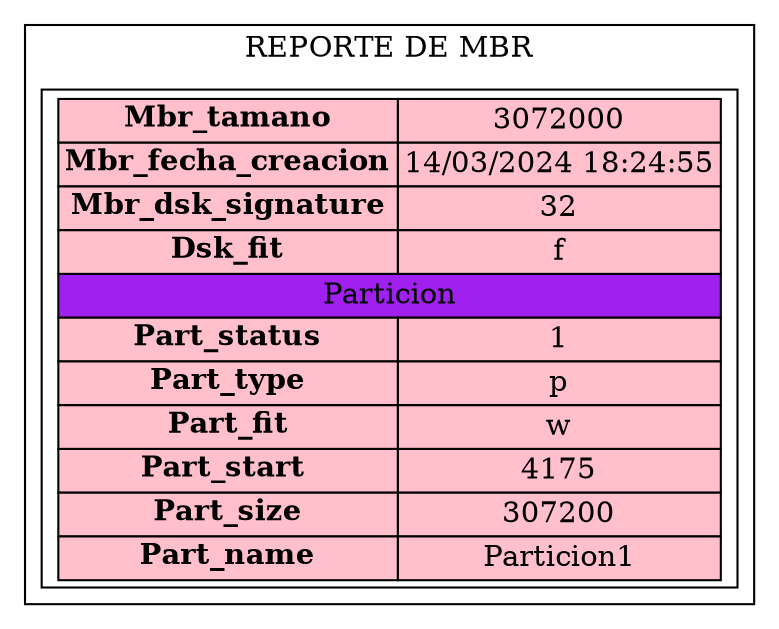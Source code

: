 digraph G{
subgraph cluster{
label="REPORTE DE MBR"
tbl[shape=box,label=<
<table border='0' cellborder='1' cellspacing='0' width='300'  height='200' >
<tr> <td width='150' bgcolor="pink"><b>Mbr_tamano</b></td><td width='150' bgcolor="pink">3072000</td>  </tr>
<tr>  <td bgcolor="pink"><b>Mbr_fecha_creacion</b></td><td bgcolor="pink">14/03/2024 18:24:55</td>  </tr>
<tr>  <td bgcolor="pink"><b>Mbr_dsk_signature</b></td><td bgcolor="pink">32</td>  </tr>
<tr>  <td bgcolor="pink"><b>Dsk_fit</b></td><td bgcolor="pink">f</td>  </tr><tr><td colspan="2" bgcolor="purple">Particion</td></tr><tr>  <td bgcolor="pink"><b>Part_status</b></td><td bgcolor="pink">1</td>  </tr>
<tr>  <td bgcolor="pink"><b>Part_type</b></td><td bgcolor="pink">p</td>  </tr>
<tr>  <td bgcolor="pink"><b>Part_fit</b></td><td bgcolor="pink">w</td>  </tr>
<tr>  <td bgcolor="pink"><b>Part_start </b></td><td bgcolor="pink">4175</td>  </tr>
<tr>  <td bgcolor="pink"><b>Part_size</b></td><td bgcolor="pink">307200</td>  </tr>
<tr>  <td bgcolor="pink"><b>Part_name</b></td><td bgcolor="pink">Particion1</td>  </tr>
</table>
>];
}}
